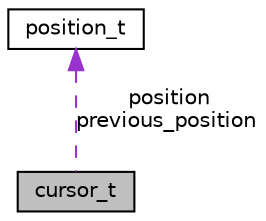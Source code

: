 digraph "cursor_t"
{
 // LATEX_PDF_SIZE
  edge [fontname="Helvetica",fontsize="10",labelfontname="Helvetica",labelfontsize="10"];
  node [fontname="Helvetica",fontsize="10",shape=record];
  Node1 [label="cursor_t",height=0.2,width=0.4,color="black", fillcolor="grey75", style="filled", fontcolor="black",tooltip=" "];
  Node2 -> Node1 [dir="back",color="darkorchid3",fontsize="10",style="dashed",label=" position\nprevious_position" ,fontname="Helvetica"];
  Node2 [label="position_t",height=0.2,width=0.4,color="black", fillcolor="white", style="filled",URL="$structposition__t.html",tooltip=" "];
}
